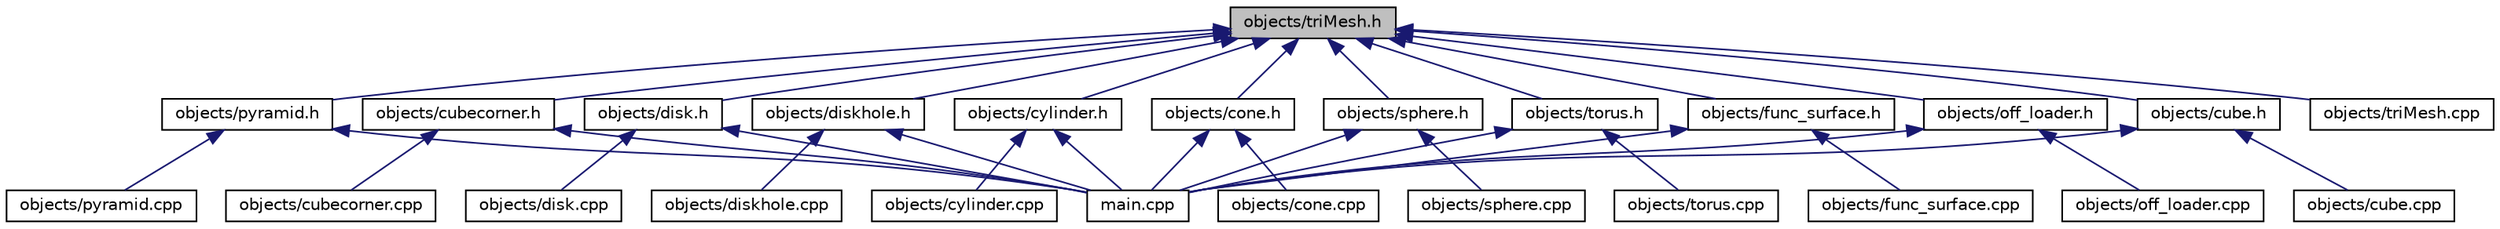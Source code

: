 digraph "objects/triMesh.h"
{
  edge [fontname="Helvetica",fontsize="10",labelfontname="Helvetica",labelfontsize="10"];
  node [fontname="Helvetica",fontsize="10",shape=record];
  Node1 [label="objects/triMesh.h",height=0.2,width=0.4,color="black", fillcolor="grey75", style="filled", fontcolor="black"];
  Node1 -> Node2 [dir="back",color="midnightblue",fontsize="10",style="solid",fontname="Helvetica"];
  Node2 [label="objects/cube.h",height=0.2,width=0.4,color="black", fillcolor="white", style="filled",URL="$cube_8h.html"];
  Node2 -> Node3 [dir="back",color="midnightblue",fontsize="10",style="solid",fontname="Helvetica"];
  Node3 [label="main.cpp",height=0.2,width=0.4,color="black", fillcolor="white", style="filled",URL="$main_8cpp.html",tooltip="Declares an application, a main window and a 3D scene. "];
  Node2 -> Node4 [dir="back",color="midnightblue",fontsize="10",style="solid",fontname="Helvetica"];
  Node4 [label="objects/cube.cpp",height=0.2,width=0.4,color="black", fillcolor="white", style="filled",URL="$cube_8cpp.html"];
  Node1 -> Node5 [dir="back",color="midnightblue",fontsize="10",style="solid",fontname="Helvetica"];
  Node5 [label="objects/pyramid.h",height=0.2,width=0.4,color="black", fillcolor="white", style="filled",URL="$pyramid_8h.html"];
  Node5 -> Node3 [dir="back",color="midnightblue",fontsize="10",style="solid",fontname="Helvetica"];
  Node5 -> Node6 [dir="back",color="midnightblue",fontsize="10",style="solid",fontname="Helvetica"];
  Node6 [label="objects/pyramid.cpp",height=0.2,width=0.4,color="black", fillcolor="white", style="filled",URL="$pyramid_8cpp.html"];
  Node1 -> Node7 [dir="back",color="midnightblue",fontsize="10",style="solid",fontname="Helvetica"];
  Node7 [label="objects/cubecorner.h",height=0.2,width=0.4,color="black", fillcolor="white", style="filled",URL="$cubecorner_8h.html"];
  Node7 -> Node3 [dir="back",color="midnightblue",fontsize="10",style="solid",fontname="Helvetica"];
  Node7 -> Node8 [dir="back",color="midnightblue",fontsize="10",style="solid",fontname="Helvetica"];
  Node8 [label="objects/cubecorner.cpp",height=0.2,width=0.4,color="black", fillcolor="white", style="filled",URL="$cubecorner_8cpp.html"];
  Node1 -> Node9 [dir="back",color="midnightblue",fontsize="10",style="solid",fontname="Helvetica"];
  Node9 [label="objects/disk.h",height=0.2,width=0.4,color="black", fillcolor="white", style="filled",URL="$disk_8h.html"];
  Node9 -> Node3 [dir="back",color="midnightblue",fontsize="10",style="solid",fontname="Helvetica"];
  Node9 -> Node10 [dir="back",color="midnightblue",fontsize="10",style="solid",fontname="Helvetica"];
  Node10 [label="objects/disk.cpp",height=0.2,width=0.4,color="black", fillcolor="white", style="filled",URL="$disk_8cpp.html"];
  Node1 -> Node11 [dir="back",color="midnightblue",fontsize="10",style="solid",fontname="Helvetica"];
  Node11 [label="objects/diskhole.h",height=0.2,width=0.4,color="black", fillcolor="white", style="filled",URL="$diskhole_8h.html"];
  Node11 -> Node3 [dir="back",color="midnightblue",fontsize="10",style="solid",fontname="Helvetica"];
  Node11 -> Node12 [dir="back",color="midnightblue",fontsize="10",style="solid",fontname="Helvetica"];
  Node12 [label="objects/diskhole.cpp",height=0.2,width=0.4,color="black", fillcolor="white", style="filled",URL="$diskhole_8cpp.html"];
  Node1 -> Node13 [dir="back",color="midnightblue",fontsize="10",style="solid",fontname="Helvetica"];
  Node13 [label="objects/cylinder.h",height=0.2,width=0.4,color="black", fillcolor="white", style="filled",URL="$cylinder_8h.html"];
  Node13 -> Node3 [dir="back",color="midnightblue",fontsize="10",style="solid",fontname="Helvetica"];
  Node13 -> Node14 [dir="back",color="midnightblue",fontsize="10",style="solid",fontname="Helvetica"];
  Node14 [label="objects/cylinder.cpp",height=0.2,width=0.4,color="black", fillcolor="white", style="filled",URL="$cylinder_8cpp.html"];
  Node1 -> Node15 [dir="back",color="midnightblue",fontsize="10",style="solid",fontname="Helvetica"];
  Node15 [label="objects/cone.h",height=0.2,width=0.4,color="black", fillcolor="white", style="filled",URL="$cone_8h.html"];
  Node15 -> Node3 [dir="back",color="midnightblue",fontsize="10",style="solid",fontname="Helvetica"];
  Node15 -> Node16 [dir="back",color="midnightblue",fontsize="10",style="solid",fontname="Helvetica"];
  Node16 [label="objects/cone.cpp",height=0.2,width=0.4,color="black", fillcolor="white", style="filled",URL="$cone_8cpp.html"];
  Node1 -> Node17 [dir="back",color="midnightblue",fontsize="10",style="solid",fontname="Helvetica"];
  Node17 [label="objects/sphere.h",height=0.2,width=0.4,color="black", fillcolor="white", style="filled",URL="$sphere_8h.html"];
  Node17 -> Node3 [dir="back",color="midnightblue",fontsize="10",style="solid",fontname="Helvetica"];
  Node17 -> Node18 [dir="back",color="midnightblue",fontsize="10",style="solid",fontname="Helvetica"];
  Node18 [label="objects/sphere.cpp",height=0.2,width=0.4,color="black", fillcolor="white", style="filled",URL="$sphere_8cpp.html"];
  Node1 -> Node19 [dir="back",color="midnightblue",fontsize="10",style="solid",fontname="Helvetica"];
  Node19 [label="objects/torus.h",height=0.2,width=0.4,color="black", fillcolor="white", style="filled",URL="$torus_8h.html"];
  Node19 -> Node3 [dir="back",color="midnightblue",fontsize="10",style="solid",fontname="Helvetica"];
  Node19 -> Node20 [dir="back",color="midnightblue",fontsize="10",style="solid",fontname="Helvetica"];
  Node20 [label="objects/torus.cpp",height=0.2,width=0.4,color="black", fillcolor="white", style="filled",URL="$torus_8cpp.html"];
  Node1 -> Node21 [dir="back",color="midnightblue",fontsize="10",style="solid",fontname="Helvetica"];
  Node21 [label="objects/func_surface.h",height=0.2,width=0.4,color="black", fillcolor="white", style="filled",URL="$func__surface_8h.html"];
  Node21 -> Node3 [dir="back",color="midnightblue",fontsize="10",style="solid",fontname="Helvetica"];
  Node21 -> Node22 [dir="back",color="midnightblue",fontsize="10",style="solid",fontname="Helvetica"];
  Node22 [label="objects/func_surface.cpp",height=0.2,width=0.4,color="black", fillcolor="white", style="filled",URL="$func__surface_8cpp.html"];
  Node1 -> Node23 [dir="back",color="midnightblue",fontsize="10",style="solid",fontname="Helvetica"];
  Node23 [label="objects/off_loader.h",height=0.2,width=0.4,color="black", fillcolor="white", style="filled",URL="$off__loader_8h.html"];
  Node23 -> Node3 [dir="back",color="midnightblue",fontsize="10",style="solid",fontname="Helvetica"];
  Node23 -> Node24 [dir="back",color="midnightblue",fontsize="10",style="solid",fontname="Helvetica"];
  Node24 [label="objects/off_loader.cpp",height=0.2,width=0.4,color="black", fillcolor="white", style="filled",URL="$off__loader_8cpp.html"];
  Node1 -> Node25 [dir="back",color="midnightblue",fontsize="10",style="solid",fontname="Helvetica"];
  Node25 [label="objects/triMesh.cpp",height=0.2,width=0.4,color="black", fillcolor="white", style="filled",URL="$triMesh_8cpp.html"];
}
